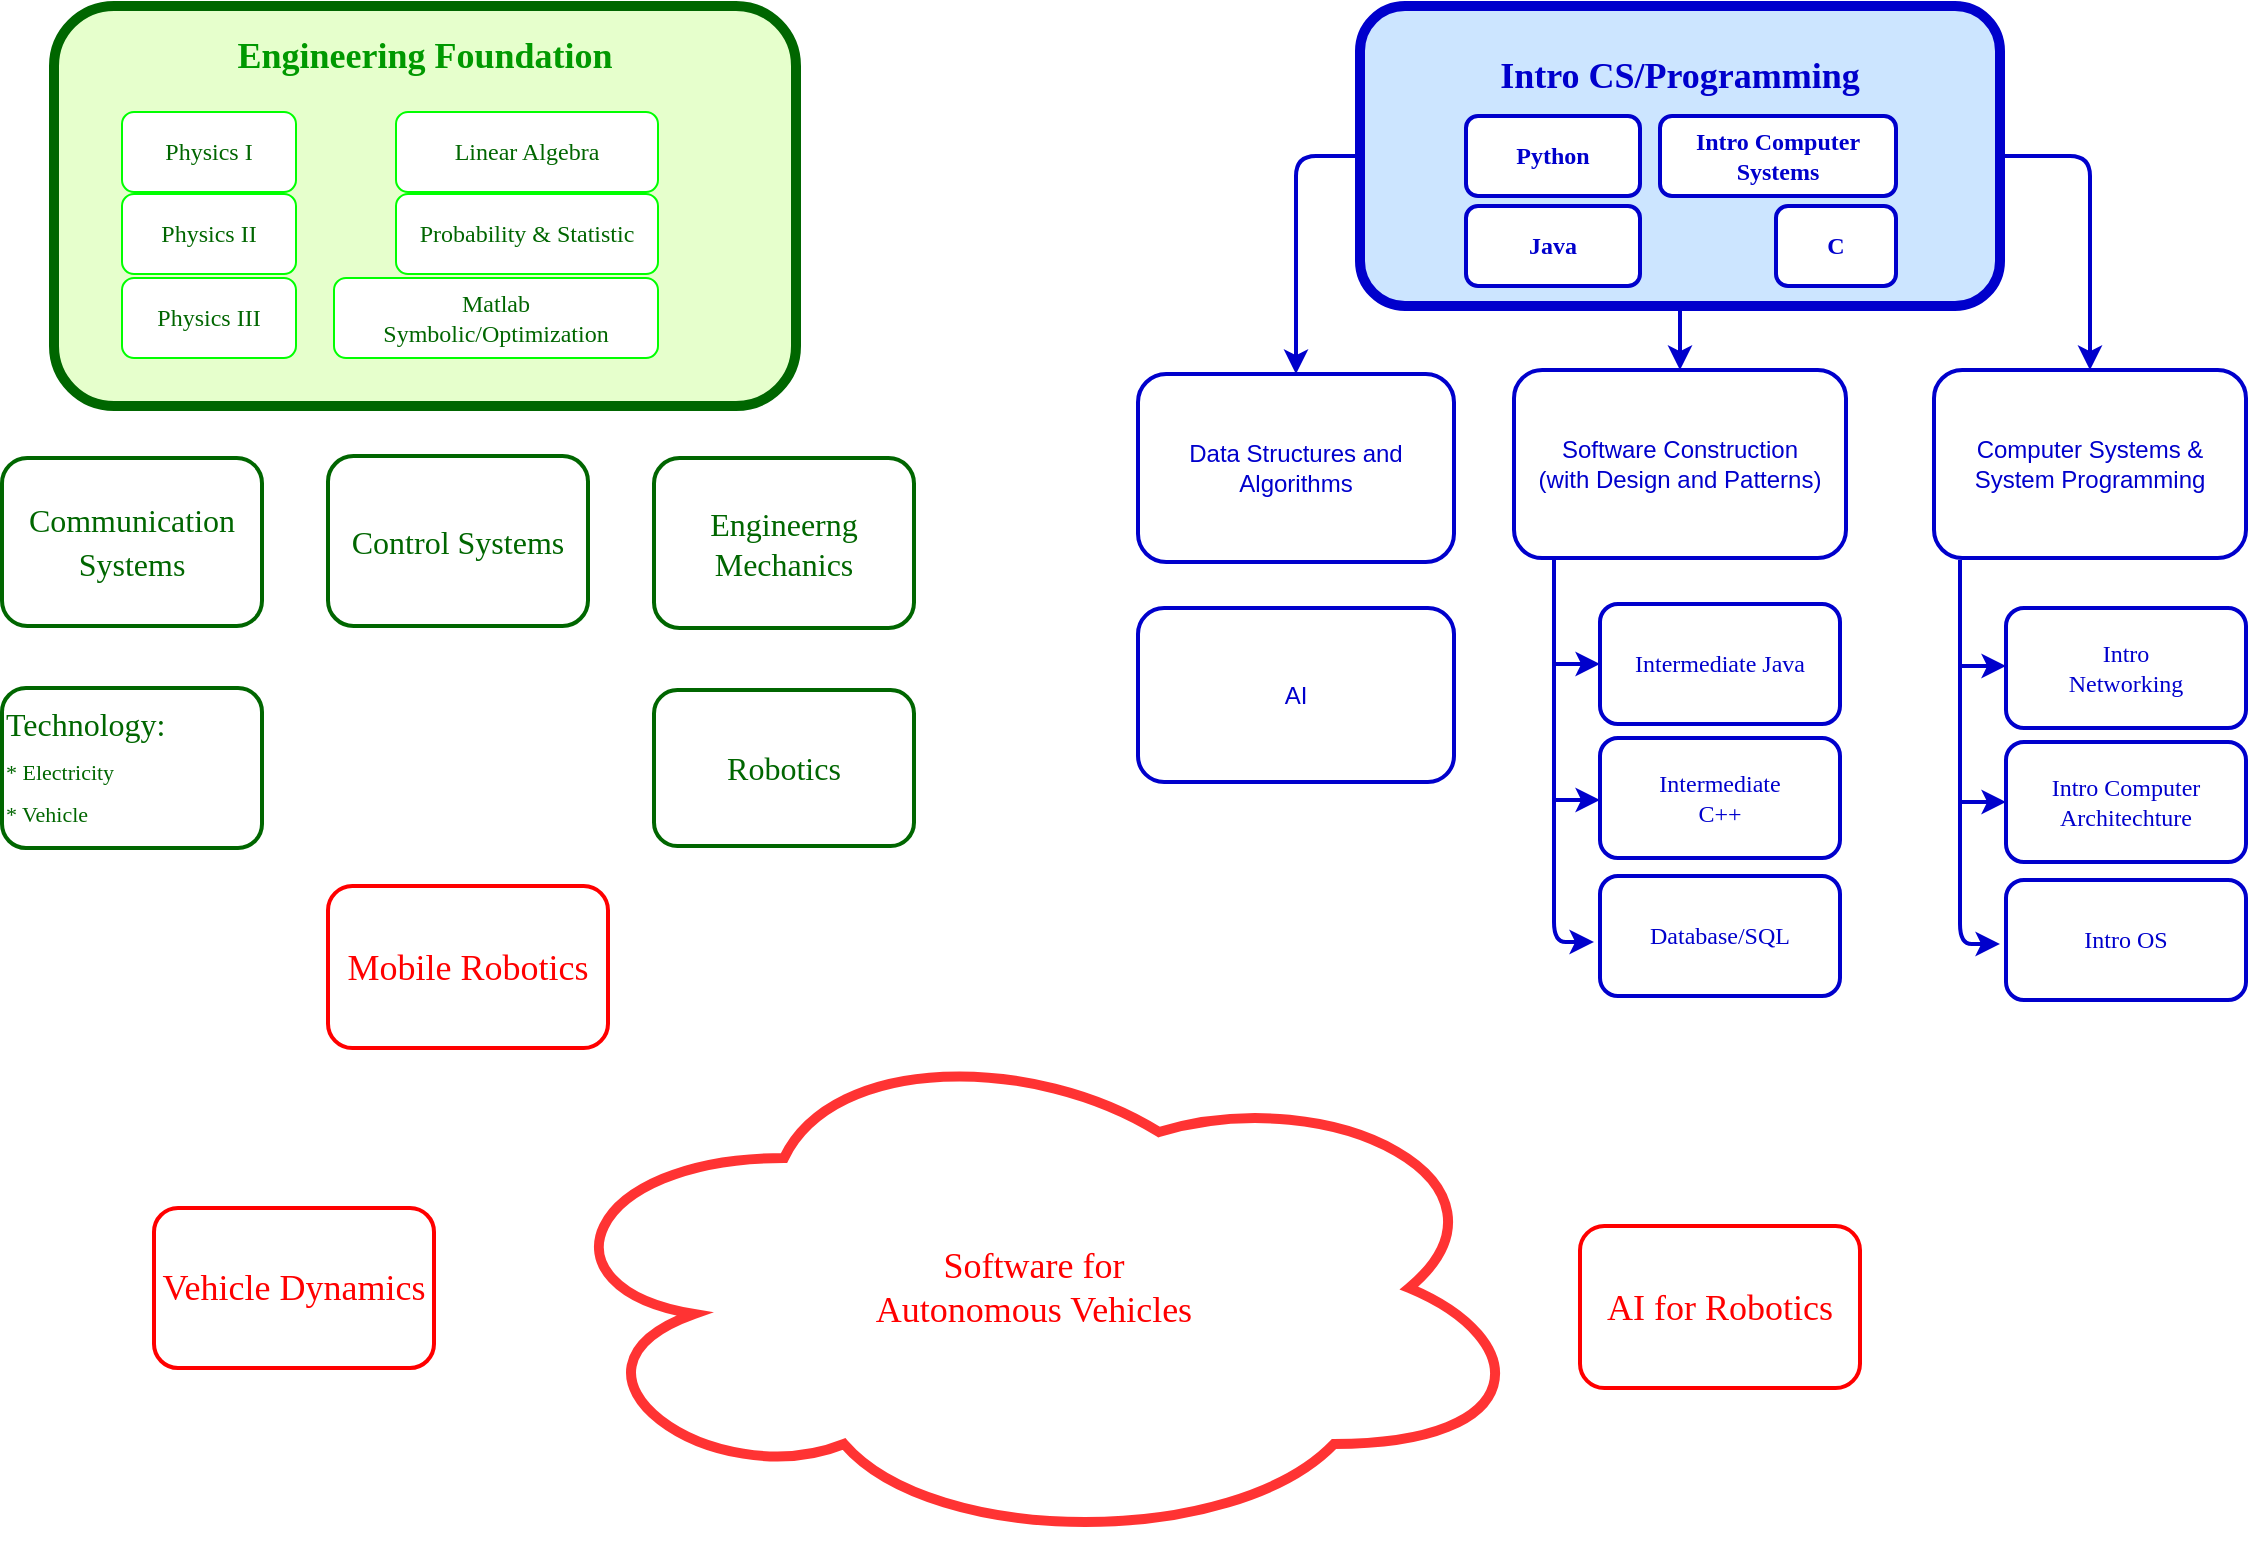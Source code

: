<mxfile>
    <diagram id="u7zgBwtIAptATGMnYBnp" name="Page-1">
        <mxGraphModel dx="990" dy="575" grid="1" gridSize="10" guides="1" tooltips="1" connect="1" arrows="1" fold="1" page="1" pageScale="1" pageWidth="1169" pageHeight="827" math="0" shadow="0">
            <root>
                <mxCell id="0"/>
                <mxCell id="1" parent="0"/>
                <mxCell id="2" value="Engineering Foundation" style="rounded=1;whiteSpace=wrap;html=1;spacingTop=-150;fontColor=#009900;fontFamily=Lucida Console;fontSize=18;fontStyle=1;strokeColor=#006600;strokeWidth=5;fillColor=#E6FFCC;" parent="1" vertex="1">
                    <mxGeometry x="50" y="20" width="371" height="200" as="geometry"/>
                </mxCell>
                <mxCell id="27" style="edgeStyle=none;html=1;exitX=0.5;exitY=1;exitDx=0;exitDy=0;entryX=0.5;entryY=0;entryDx=0;entryDy=0;fontFamily=Lucida Console;fontSize=12;fontColor=#0000CC;strokeColor=#0000CC;strokeWidth=2;" parent="1" source="3" target="11" edge="1">
                    <mxGeometry relative="1" as="geometry"/>
                </mxCell>
                <mxCell id="3" value="Intro CS/Programming" style="rounded=1;whiteSpace=wrap;html=1;strokeColor=#0000CC;strokeWidth=5;fontColor=#0000CC;fontFamily=Lucida Console;fontStyle=1;fontSize=18;spacingBottom=0;spacingTop=-80;fillColor=#CCE5FF;" parent="1" vertex="1">
                    <mxGeometry x="703" y="20" width="320" height="150" as="geometry"/>
                </mxCell>
                <mxCell id="4" value="Java" style="rounded=1;whiteSpace=wrap;html=1;strokeColor=#0000CC;strokeWidth=2;fontColor=#0000CC;fontFamily=Lucida Console;fontStyle=1" parent="1" vertex="1">
                    <mxGeometry x="756" y="120" width="87" height="40" as="geometry"/>
                </mxCell>
                <mxCell id="5" value="Python" style="rounded=1;whiteSpace=wrap;html=1;strokeColor=#0000CC;strokeWidth=2;fontColor=#0000CC;fontFamily=Lucida Console;fontStyle=1" parent="1" vertex="1">
                    <mxGeometry x="756" y="75" width="87" height="40" as="geometry"/>
                </mxCell>
                <mxCell id="6" value="C" style="rounded=1;whiteSpace=wrap;html=1;strokeColor=#0000CC;strokeWidth=2;fontColor=#0000CC;fontFamily=Lucida Console;fontStyle=1" parent="1" vertex="1">
                    <mxGeometry x="911" y="120" width="60" height="40" as="geometry"/>
                </mxCell>
                <mxCell id="7" value="Data Structures and Algorithms" style="rounded=1;whiteSpace=wrap;html=1;strokeColor=#0000CC;strokeWidth=2;fontColor=#0000CC;" parent="1" vertex="1">
                    <mxGeometry x="592" y="204" width="158" height="94" as="geometry"/>
                </mxCell>
                <mxCell id="8" value="AI" style="rounded=1;whiteSpace=wrap;html=1;strokeColor=#0000CC;strokeWidth=2;fontColor=#0000CC;" parent="1" vertex="1">
                    <mxGeometry x="592" y="321" width="158" height="87" as="geometry"/>
                </mxCell>
                <mxCell id="9" value="Computer Systems &amp;amp; System Programming" style="rounded=1;whiteSpace=wrap;html=1;strokeColor=#0000CC;strokeWidth=2;fontColor=#0000CC;" parent="1" vertex="1">
                    <mxGeometry x="990" y="202" width="156" height="94" as="geometry"/>
                </mxCell>
                <mxCell id="10" value="Intro Computer Systems" style="rounded=1;whiteSpace=wrap;html=1;strokeColor=#0000CC;strokeWidth=2;fontColor=#0000CC;fontFamily=Lucida Console;fontStyle=1" parent="1" vertex="1">
                    <mxGeometry x="853" y="75" width="118" height="40" as="geometry"/>
                </mxCell>
                <mxCell id="11" value="Software Construction &lt;br&gt;(with Design and Patterns)" style="rounded=1;whiteSpace=wrap;html=1;strokeColor=#0000CC;strokeWidth=2;fontColor=#0000CC;" parent="1" vertex="1">
                    <mxGeometry x="780" y="202" width="166" height="94" as="geometry"/>
                </mxCell>
                <mxCell id="13" value="Physics I" style="rounded=1;whiteSpace=wrap;html=1;fontColor=#006600;strokeColor=#00FF00;fontFamily=Lucida Console;" parent="1" vertex="1">
                    <mxGeometry x="84" y="73" width="87" height="40" as="geometry"/>
                </mxCell>
                <mxCell id="16" value="Intermediate Java" style="rounded=1;whiteSpace=wrap;html=1;fontFamily=Lucida Console;fontSize=12;fontColor=#0000CC;strokeColor=#0000CC;strokeWidth=2;" parent="1" vertex="1">
                    <mxGeometry x="823" y="319" width="120" height="60" as="geometry"/>
                </mxCell>
                <mxCell id="17" value="Intermediate&lt;br&gt;C++" style="rounded=1;whiteSpace=wrap;html=1;fontFamily=Lucida Console;fontSize=12;fontColor=#0000CC;strokeColor=#0000CC;strokeWidth=2;" parent="1" vertex="1">
                    <mxGeometry x="823" y="386" width="120" height="60" as="geometry"/>
                </mxCell>
                <mxCell id="18" value="Database/SQL" style="rounded=1;whiteSpace=wrap;html=1;fontFamily=Lucida Console;fontSize=12;fontColor=#0000CC;strokeColor=#0000CC;strokeWidth=2;" parent="1" vertex="1">
                    <mxGeometry x="823" y="455" width="120" height="60" as="geometry"/>
                </mxCell>
                <mxCell id="19" value="Intro &lt;br&gt;Networking" style="rounded=1;whiteSpace=wrap;html=1;fontFamily=Lucida Console;fontSize=12;fontColor=#0000CC;strokeColor=#0000CC;strokeWidth=2;" parent="1" vertex="1">
                    <mxGeometry x="1026" y="321" width="120" height="60" as="geometry"/>
                </mxCell>
                <mxCell id="20" value="Intro Computer Architechture" style="rounded=1;whiteSpace=wrap;html=1;fontFamily=Lucida Console;fontSize=12;fontColor=#0000CC;strokeColor=#0000CC;strokeWidth=2;" parent="1" vertex="1">
                    <mxGeometry x="1026" y="388" width="120" height="60" as="geometry"/>
                </mxCell>
                <mxCell id="21" value="Intro OS" style="rounded=1;whiteSpace=wrap;html=1;fontFamily=Lucida Console;fontSize=12;fontColor=#0000CC;strokeColor=#0000CC;strokeWidth=2;" parent="1" vertex="1">
                    <mxGeometry x="1026" y="457" width="120" height="60" as="geometry"/>
                </mxCell>
                <mxCell id="24" value="" style="endArrow=classic;html=1;fontFamily=Lucida Console;fontSize=12;fontColor=#0000CC;entryX=0.5;entryY=0;entryDx=0;entryDy=0;exitX=0;exitY=0.5;exitDx=0;exitDy=0;strokeColor=#0000CC;strokeWidth=2;" parent="1" source="3" target="7" edge="1">
                    <mxGeometry width="50" height="50" relative="1" as="geometry">
                        <mxPoint x="690" y="88" as="sourcePoint"/>
                        <mxPoint x="660" y="318" as="targetPoint"/>
                        <Array as="points">
                            <mxPoint x="671" y="95"/>
                        </Array>
                    </mxGeometry>
                </mxCell>
                <mxCell id="25" value="" style="endArrow=classic;html=1;fontFamily=Lucida Console;fontSize=12;fontColor=#0000CC;strokeColor=#0000CC;strokeWidth=2;exitX=1;exitY=0.5;exitDx=0;exitDy=0;entryX=0.5;entryY=0;entryDx=0;entryDy=0;" parent="1" source="3" target="9" edge="1">
                    <mxGeometry width="50" height="50" relative="1" as="geometry">
                        <mxPoint x="950" y="248" as="sourcePoint"/>
                        <mxPoint x="1000" y="198" as="targetPoint"/>
                        <Array as="points">
                            <mxPoint x="1068" y="95"/>
                        </Array>
                    </mxGeometry>
                </mxCell>
                <mxCell id="28" value="" style="endArrow=classic;html=1;fontFamily=Lucida Console;fontSize=12;fontColor=#0000CC;strokeColor=#0000CC;strokeWidth=2;" parent="1" edge="1">
                    <mxGeometry width="50" height="50" relative="1" as="geometry">
                        <mxPoint x="800" y="296" as="sourcePoint"/>
                        <mxPoint x="820" y="488" as="targetPoint"/>
                        <Array as="points">
                            <mxPoint x="800" y="488"/>
                        </Array>
                    </mxGeometry>
                </mxCell>
                <mxCell id="31" value="" style="endArrow=classic;html=1;fontFamily=Lucida Console;fontSize=12;fontColor=#0000CC;strokeColor=#0000CC;strokeWidth=2;entryX=0;entryY=0.5;entryDx=0;entryDy=0;" parent="1" edge="1">
                    <mxGeometry width="50" height="50" relative="1" as="geometry">
                        <mxPoint x="800" y="349" as="sourcePoint"/>
                        <mxPoint x="823" y="349" as="targetPoint"/>
                    </mxGeometry>
                </mxCell>
                <mxCell id="34" value="" style="endArrow=classic;html=1;fontFamily=Lucida Console;fontSize=12;fontColor=#0000CC;strokeColor=#0000CC;strokeWidth=2;" parent="1" edge="1">
                    <mxGeometry width="50" height="50" relative="1" as="geometry">
                        <mxPoint x="800" y="417" as="sourcePoint"/>
                        <mxPoint x="823" y="417" as="targetPoint"/>
                    </mxGeometry>
                </mxCell>
                <mxCell id="37" value="" style="endArrow=classic;html=1;fontFamily=Lucida Console;fontSize=12;fontColor=#0000CC;strokeColor=#0000CC;strokeWidth=2;" parent="1" edge="1">
                    <mxGeometry width="50" height="50" relative="1" as="geometry">
                        <mxPoint x="1003" y="297.0" as="sourcePoint"/>
                        <mxPoint x="1023" y="489" as="targetPoint"/>
                        <Array as="points">
                            <mxPoint x="1003" y="489"/>
                        </Array>
                    </mxGeometry>
                </mxCell>
                <mxCell id="38" value="" style="endArrow=classic;html=1;fontFamily=Lucida Console;fontSize=12;fontColor=#0000CC;strokeColor=#0000CC;strokeWidth=2;entryX=0;entryY=0.5;entryDx=0;entryDy=0;" parent="1" edge="1">
                    <mxGeometry width="50" height="50" relative="1" as="geometry">
                        <mxPoint x="1003" y="350" as="sourcePoint"/>
                        <mxPoint x="1026" y="350" as="targetPoint"/>
                    </mxGeometry>
                </mxCell>
                <mxCell id="39" value="" style="endArrow=classic;html=1;fontFamily=Lucida Console;fontSize=12;fontColor=#0000CC;strokeColor=#0000CC;strokeWidth=2;" parent="1" edge="1">
                    <mxGeometry width="50" height="50" relative="1" as="geometry">
                        <mxPoint x="1003" y="418" as="sourcePoint"/>
                        <mxPoint x="1026" y="418" as="targetPoint"/>
                    </mxGeometry>
                </mxCell>
                <mxCell id="40" value="Physics II" style="rounded=1;whiteSpace=wrap;html=1;fontColor=#006600;strokeColor=#00FF00;fontFamily=Lucida Console;" parent="1" vertex="1">
                    <mxGeometry x="84" y="114" width="87" height="40" as="geometry"/>
                </mxCell>
                <mxCell id="41" value="Physics III" style="rounded=1;whiteSpace=wrap;html=1;fontColor=#006600;strokeColor=#00FF00;fontFamily=Lucida Console;" parent="1" vertex="1">
                    <mxGeometry x="84" y="156" width="87" height="40" as="geometry"/>
                </mxCell>
                <mxCell id="42" value="Linear Algebra" style="rounded=1;whiteSpace=wrap;html=1;fontColor=#006600;strokeColor=#00FF00;fontFamily=Lucida Console;" parent="1" vertex="1">
                    <mxGeometry x="221" y="73" width="131" height="40" as="geometry"/>
                </mxCell>
                <mxCell id="43" value="Probability &amp;amp; Statistic" style="rounded=1;whiteSpace=wrap;html=1;fontColor=#006600;strokeColor=#00FF00;fontFamily=Lucida Console;" parent="1" vertex="1">
                    <mxGeometry x="221" y="114" width="131" height="40" as="geometry"/>
                </mxCell>
                <mxCell id="44" value="Matlab&lt;br&gt;Symbolic/Optimization" style="rounded=1;whiteSpace=wrap;html=1;fontColor=#006600;strokeColor=#00FF00;fontFamily=Lucida Console;" parent="1" vertex="1">
                    <mxGeometry x="190" y="156" width="162" height="40" as="geometry"/>
                </mxCell>
                <mxCell id="45" value="&lt;font color=&quot;#ff0000&quot;&gt;Software for &lt;br&gt;Autonomous Vehicles&lt;/font&gt;" style="ellipse;shape=cloud;whiteSpace=wrap;html=1;fontFamily=Lucida Console;fontSize=18;fontColor=#006600;strokeColor=#FF3333;strokeWidth=5;fillColor=#FFFFFF;" parent="1" vertex="1">
                    <mxGeometry x="290" y="531" width="500" height="260" as="geometry"/>
                </mxCell>
                <mxCell id="46" value="Robotics" style="rounded=1;whiteSpace=wrap;html=1;fontFamily=Lucida Console;fontSize=16;fontColor=#006600;strokeColor=#006600;strokeWidth=2;fillColor=#FFFFFF;" parent="1" vertex="1">
                    <mxGeometry x="350" y="362" width="130" height="78" as="geometry"/>
                </mxCell>
                <mxCell id="47" value="Control Systems" style="rounded=1;whiteSpace=wrap;html=1;fontFamily=Lucida Console;fontSize=16;fontColor=#006600;strokeColor=#006600;strokeWidth=2;fillColor=#FFFFFF;" parent="1" vertex="1">
                    <mxGeometry x="187" y="245" width="130" height="85" as="geometry"/>
                </mxCell>
                <mxCell id="48" value="&lt;font style=&quot;font-size: 16px;&quot;&gt;Engineerng Mechanics&lt;/font&gt;" style="rounded=1;whiteSpace=wrap;html=1;fontFamily=Lucida Console;fontSize=16;fontColor=#006600;strokeColor=#006600;strokeWidth=2;fillColor=#FFFFFF;" parent="1" vertex="1">
                    <mxGeometry x="350" y="246" width="130" height="85" as="geometry"/>
                </mxCell>
                <mxCell id="49" value="&lt;font color=&quot;#ff0000&quot;&gt;Vehicle Dynamics&lt;/font&gt;" style="rounded=1;whiteSpace=wrap;html=1;fontFamily=Lucida Console;fontSize=18;fontColor=#006600;strokeColor=#FF0000;strokeWidth=2;fillColor=#FFFFFF;" parent="1" vertex="1">
                    <mxGeometry x="100" y="621" width="140" height="80" as="geometry"/>
                </mxCell>
                <mxCell id="51" value="&lt;font style=&quot;font-size: 16px&quot;&gt;Communication Systems&lt;/font&gt;" style="rounded=1;whiteSpace=wrap;html=1;fontFamily=Lucida Console;fontSize=18;fontColor=#006600;strokeColor=#006600;strokeWidth=2;fillColor=#FFFFFF;" parent="1" vertex="1">
                    <mxGeometry x="24" y="246" width="130" height="84" as="geometry"/>
                </mxCell>
                <mxCell id="52" value="&lt;div&gt;&lt;font style=&quot;font-size: 16px&quot;&gt;Technology:&lt;/font&gt;&lt;/div&gt;&lt;div&gt;&lt;span style=&quot;font-size: 11px&quot;&gt;* Electricity&lt;/span&gt;&lt;br&gt;&lt;span style=&quot;font-size: 11px&quot;&gt;* Vehicle&lt;/span&gt;&lt;br&gt;&lt;/div&gt;" style="rounded=1;whiteSpace=wrap;html=1;fontFamily=Lucida Console;fontSize=18;fontColor=#006600;strokeColor=#006600;strokeWidth=2;fillColor=#FFFFFF;align=left;" parent="1" vertex="1">
                    <mxGeometry x="24" y="361" width="130" height="80" as="geometry"/>
                </mxCell>
                <mxCell id="53" value="&lt;font color=&quot;#ff0000&quot;&gt;Mobile Robotics&lt;/font&gt;" style="rounded=1;whiteSpace=wrap;html=1;fontFamily=Lucida Console;fontSize=18;fontColor=#006600;strokeColor=#FF0000;strokeWidth=2;fillColor=#FFFFFF;" parent="1" vertex="1">
                    <mxGeometry x="187" y="460" width="140" height="81" as="geometry"/>
                </mxCell>
                <mxCell id="54" value="&lt;font color=&quot;#ff0000&quot;&gt;AI for Robotics&lt;/font&gt;" style="rounded=1;whiteSpace=wrap;html=1;fontFamily=Lucida Console;fontSize=18;fontColor=#006600;strokeColor=#FF0000;strokeWidth=2;fillColor=#FFFFFF;" parent="1" vertex="1">
                    <mxGeometry x="813" y="630" width="140" height="81" as="geometry"/>
                </mxCell>
            </root>
        </mxGraphModel>
    </diagram>
</mxfile>